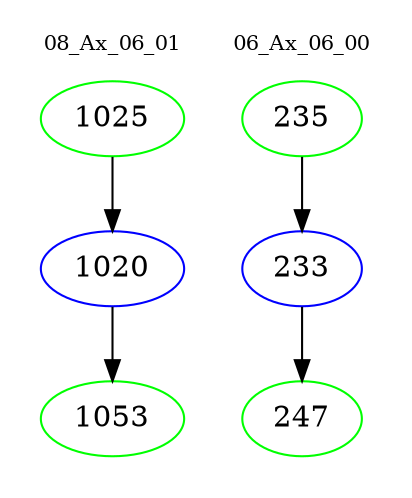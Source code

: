 digraph{
subgraph cluster_0 {
color = white
label = "08_Ax_06_01";
fontsize=10;
T0_1025 [label="1025", color="green"]
T0_1025 -> T0_1020 [color="black"]
T0_1020 [label="1020", color="blue"]
T0_1020 -> T0_1053 [color="black"]
T0_1053 [label="1053", color="green"]
}
subgraph cluster_1 {
color = white
label = "06_Ax_06_00";
fontsize=10;
T1_235 [label="235", color="green"]
T1_235 -> T1_233 [color="black"]
T1_233 [label="233", color="blue"]
T1_233 -> T1_247 [color="black"]
T1_247 [label="247", color="green"]
}
}
